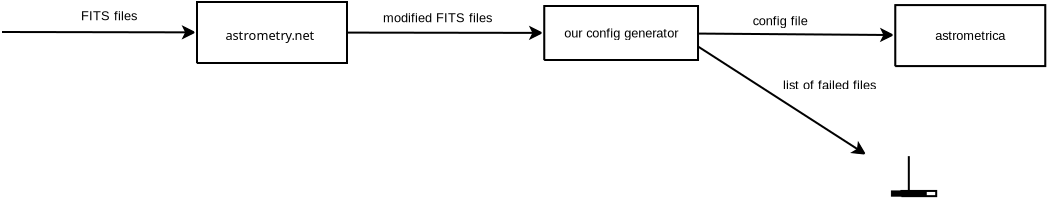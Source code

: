 <?xml version="1.0" encoding="UTF-8"?>
<dia:diagram xmlns:dia="http://www.lysator.liu.se/~alla/dia/">
  <dia:layer name="Background" visible="true" active="true">
    <dia:object type="Standard - Polygon" version="0" id="O0">
      <dia:attribute name="obj_pos">
        <dia:point val="18.45,14.6"/>
      </dia:attribute>
      <dia:attribute name="obj_bb">
        <dia:rectangle val="18.432,11.537;25.963,14.618"/>
      </dia:attribute>
      <dia:attribute name="poly_points">
        <dia:point val="18.45,14.6"/>
        <dia:point val="25.95,14.6"/>
        <dia:point val="25.95,11.55"/>
        <dia:point val="18.45,11.55"/>
        <dia:point val="18.45,14.6"/>
        <dia:point val="18.45,14.6"/>
      </dia:attribute>
      <dia:attribute name="line_width">
        <dia:real val="0.025"/>
      </dia:attribute>
      <dia:attribute name="show_background">
        <dia:boolean val="true"/>
      </dia:attribute>
    </dia:object>
    <dia:object type="Standard - PolyLine" version="0" id="O1">
      <dia:attribute name="obj_pos">
        <dia:point val="18.45,14.6"/>
      </dia:attribute>
      <dia:attribute name="obj_bb">
        <dia:rectangle val="18.4,11.5;26,14.671"/>
      </dia:attribute>
      <dia:attribute name="poly_points">
        <dia:point val="18.45,14.6"/>
        <dia:point val="25.95,14.6"/>
        <dia:point val="25.95,11.55"/>
        <dia:point val="18.45,11.55"/>
        <dia:point val="18.45,14.6"/>
        <dia:point val="18.45,14.6"/>
      </dia:attribute>
      <dia:attribute name="line_width">
        <dia:real val="0.1"/>
      </dia:attribute>
    </dia:object>
    <dia:object type="Standard - Text" version="1" id="O2">
      <dia:attribute name="obj_pos">
        <dia:point val="22.102,13.206"/>
      </dia:attribute>
      <dia:attribute name="obj_bb">
        <dia:rectangle val="19.762,12.832;24.442,13.579"/>
      </dia:attribute>
      <dia:attribute name="text">
        <dia:composite type="text">
          <dia:attribute name="string">
            <dia:string>#astrometry.net#</dia:string>
          </dia:attribute>
          <dia:attribute name="font">
            <dia:font family="sans" style="0" name="Helvetica"/>
          </dia:attribute>
          <dia:attribute name="height">
            <dia:real val="0.8"/>
          </dia:attribute>
          <dia:attribute name="pos">
            <dia:point val="22.102,13.427"/>
          </dia:attribute>
          <dia:attribute name="color">
            <dia:color val="#000000"/>
          </dia:attribute>
          <dia:attribute name="alignment">
            <dia:enum val="1"/>
          </dia:attribute>
        </dia:composite>
      </dia:attribute>
      <dia:attribute name="valign">
        <dia:enum val="2"/>
      </dia:attribute>
    </dia:object>
    <dia:object type="Standard - Polygon" version="0" id="O3">
      <dia:attribute name="obj_pos">
        <dia:point val="53.365,14.755"/>
      </dia:attribute>
      <dia:attribute name="obj_bb">
        <dia:rectangle val="53.347,11.692;60.878,14.773"/>
      </dia:attribute>
      <dia:attribute name="poly_points">
        <dia:point val="53.365,14.755"/>
        <dia:point val="60.865,14.755"/>
        <dia:point val="60.865,11.705"/>
        <dia:point val="53.365,11.705"/>
        <dia:point val="53.365,14.755"/>
        <dia:point val="53.365,14.755"/>
      </dia:attribute>
      <dia:attribute name="line_width">
        <dia:real val="0.025"/>
      </dia:attribute>
      <dia:attribute name="show_background">
        <dia:boolean val="true"/>
      </dia:attribute>
    </dia:object>
    <dia:object type="Standard - PolyLine" version="0" id="O4">
      <dia:attribute name="obj_pos">
        <dia:point val="53.365,14.755"/>
      </dia:attribute>
      <dia:attribute name="obj_bb">
        <dia:rectangle val="53.315,11.655;60.915,14.826"/>
      </dia:attribute>
      <dia:attribute name="poly_points">
        <dia:point val="53.365,14.755"/>
        <dia:point val="60.865,14.755"/>
        <dia:point val="60.865,11.705"/>
        <dia:point val="53.365,11.705"/>
        <dia:point val="53.365,14.755"/>
        <dia:point val="53.365,14.755"/>
      </dia:attribute>
      <dia:attribute name="line_width">
        <dia:real val="0.1"/>
      </dia:attribute>
    </dia:object>
    <dia:object type="Standard - Text" version="1" id="O5">
      <dia:attribute name="obj_pos">
        <dia:point val="57.115,13.23"/>
      </dia:attribute>
      <dia:attribute name="obj_bb">
        <dia:rectangle val="55.358,12.871;58.873,13.589"/>
      </dia:attribute>
      <dia:attribute name="text">
        <dia:composite type="text">
          <dia:attribute name="string">
            <dia:string>#astrometrica#</dia:string>
          </dia:attribute>
          <dia:attribute name="font">
            <dia:font family="Arial" style="0" name="Helvetica"/>
          </dia:attribute>
          <dia:attribute name="height">
            <dia:real val="0.8"/>
          </dia:attribute>
          <dia:attribute name="pos">
            <dia:point val="57.115,13.451"/>
          </dia:attribute>
          <dia:attribute name="color">
            <dia:color val="#000000"/>
          </dia:attribute>
          <dia:attribute name="alignment">
            <dia:enum val="1"/>
          </dia:attribute>
        </dia:composite>
      </dia:attribute>
      <dia:attribute name="valign">
        <dia:enum val="2"/>
      </dia:attribute>
      <dia:connections>
        <dia:connection handle="0" to="O3" connection="12"/>
      </dia:connections>
    </dia:object>
    <dia:object type="Standard - Polygon" version="0" id="O6">
      <dia:attribute name="obj_pos">
        <dia:point val="35.814,14.45"/>
      </dia:attribute>
      <dia:attribute name="obj_bb">
        <dia:rectangle val="35.796,11.737;43.514,14.468"/>
      </dia:attribute>
      <dia:attribute name="poly_points">
        <dia:point val="35.814,14.45"/>
        <dia:point val="43.501,14.45"/>
        <dia:point val="43.501,11.75"/>
        <dia:point val="35.814,11.75"/>
        <dia:point val="35.814,14.45"/>
        <dia:point val="35.814,14.45"/>
      </dia:attribute>
      <dia:attribute name="line_width">
        <dia:real val="0.025"/>
      </dia:attribute>
      <dia:attribute name="show_background">
        <dia:boolean val="true"/>
      </dia:attribute>
    </dia:object>
    <dia:object type="Standard - PolyLine" version="0" id="O7">
      <dia:attribute name="obj_pos">
        <dia:point val="35.814,14.45"/>
      </dia:attribute>
      <dia:attribute name="obj_bb">
        <dia:rectangle val="35.764,11.7;43.551,14.521"/>
      </dia:attribute>
      <dia:attribute name="poly_points">
        <dia:point val="35.814,14.45"/>
        <dia:point val="43.501,14.45"/>
        <dia:point val="43.501,11.75"/>
        <dia:point val="35.814,11.75"/>
        <dia:point val="35.814,14.45"/>
        <dia:point val="35.814,14.45"/>
      </dia:attribute>
      <dia:attribute name="line_width">
        <dia:real val="0.1"/>
      </dia:attribute>
    </dia:object>
    <dia:object type="Standard - Text" version="1" id="O8">
      <dia:attribute name="obj_pos">
        <dia:point val="39.657,13.1"/>
      </dia:attribute>
      <dia:attribute name="obj_bb">
        <dia:rectangle val="36.8,12.741;42.515,13.459"/>
      </dia:attribute>
      <dia:attribute name="text">
        <dia:composite type="text">
          <dia:attribute name="string">
            <dia:string>#our config generator#</dia:string>
          </dia:attribute>
          <dia:attribute name="font">
            <dia:font family="Arial" style="0" name="Helvetica"/>
          </dia:attribute>
          <dia:attribute name="height">
            <dia:real val="0.8"/>
          </dia:attribute>
          <dia:attribute name="pos">
            <dia:point val="39.657,13.321"/>
          </dia:attribute>
          <dia:attribute name="color">
            <dia:color val="#000000"/>
          </dia:attribute>
          <dia:attribute name="alignment">
            <dia:enum val="1"/>
          </dia:attribute>
        </dia:composite>
      </dia:attribute>
      <dia:attribute name="valign">
        <dia:enum val="2"/>
      </dia:attribute>
      <dia:connections>
        <dia:connection handle="0" to="O6" connection="12"/>
      </dia:connections>
    </dia:object>
    <dia:object type="Standard - Line" version="0" id="O9">
      <dia:attribute name="obj_pos">
        <dia:point val="26.0,13.08"/>
      </dia:attribute>
      <dia:attribute name="obj_bb">
        <dia:rectangle val="25.95,13.03;35.327,13.144"/>
      </dia:attribute>
      <dia:attribute name="conn_endpoints">
        <dia:point val="26.0,13.08"/>
        <dia:point val="35.277,13.094"/>
      </dia:attribute>
      <dia:attribute name="numcp">
        <dia:int val="1"/>
      </dia:attribute>
      <dia:attribute name="line_width">
        <dia:real val="0.1"/>
      </dia:attribute>
    </dia:object>
    <dia:object type="Standard - Polygon" version="0" id="O10">
      <dia:attribute name="obj_pos">
        <dia:point val="35.652,13.094"/>
      </dia:attribute>
      <dia:attribute name="obj_bb">
        <dia:rectangle val="35.123,12.815;35.668,13.372"/>
      </dia:attribute>
      <dia:attribute name="poly_points">
        <dia:point val="35.652,13.094"/>
        <dia:point val="35.151,13.344"/>
        <dia:point val="35.277,13.094"/>
        <dia:point val="35.152,12.844"/>
        <dia:point val="35.652,13.094"/>
      </dia:attribute>
      <dia:attribute name="line_width">
        <dia:real val="0.025"/>
      </dia:attribute>
      <dia:attribute name="inner_color">
        <dia:color val="#000000"/>
      </dia:attribute>
      <dia:attribute name="show_background">
        <dia:boolean val="true"/>
      </dia:attribute>
    </dia:object>
    <dia:object type="Standard - PolyLine" version="0" id="O11">
      <dia:attribute name="obj_pos">
        <dia:point val="35.652,13.094"/>
      </dia:attribute>
      <dia:attribute name="obj_bb">
        <dia:rectangle val="35.041,12.732;35.719,13.388"/>
      </dia:attribute>
      <dia:attribute name="poly_points">
        <dia:point val="35.652,13.094"/>
        <dia:point val="35.151,13.344"/>
        <dia:point val="35.277,13.094"/>
        <dia:point val="35.152,12.844"/>
        <dia:point val="35.652,13.094"/>
      </dia:attribute>
      <dia:attribute name="line_width">
        <dia:real val="0.1"/>
      </dia:attribute>
    </dia:object>
    <dia:object type="Standard - Text" version="1" id="O12">
      <dia:attribute name="obj_pos">
        <dia:point val="30.474,12.336"/>
      </dia:attribute>
      <dia:attribute name="obj_bb">
        <dia:rectangle val="27.828,11.977;33.12,12.694"/>
      </dia:attribute>
      <dia:attribute name="text">
        <dia:composite type="text">
          <dia:attribute name="string">
            <dia:string>#modified FITS files#</dia:string>
          </dia:attribute>
          <dia:attribute name="font">
            <dia:font family="Arial" style="0" name="Helvetica"/>
          </dia:attribute>
          <dia:attribute name="height">
            <dia:real val="0.8"/>
          </dia:attribute>
          <dia:attribute name="pos">
            <dia:point val="30.474,12.557"/>
          </dia:attribute>
          <dia:attribute name="color">
            <dia:color val="#000000"/>
          </dia:attribute>
          <dia:attribute name="alignment">
            <dia:enum val="1"/>
          </dia:attribute>
        </dia:composite>
      </dia:attribute>
      <dia:attribute name="valign">
        <dia:enum val="2"/>
      </dia:attribute>
    </dia:object>
    <dia:object type="Standard - Line" version="0" id="O13">
      <dia:attribute name="obj_pos">
        <dia:point val="8.7,13.05"/>
      </dia:attribute>
      <dia:attribute name="obj_bb">
        <dia:rectangle val="8.65,13.0;17.965,13.117"/>
      </dia:attribute>
      <dia:attribute name="conn_endpoints">
        <dia:point val="8.7,13.05"/>
        <dia:point val="17.915,13.067"/>
      </dia:attribute>
      <dia:attribute name="numcp">
        <dia:int val="1"/>
      </dia:attribute>
      <dia:attribute name="line_width">
        <dia:real val="0.1"/>
      </dia:attribute>
    </dia:object>
    <dia:object type="Standard - Polygon" version="0" id="O14">
      <dia:attribute name="obj_pos">
        <dia:point val="18.29,13.068"/>
      </dia:attribute>
      <dia:attribute name="obj_bb">
        <dia:rectangle val="17.761,12.788;18.306,13.345"/>
      </dia:attribute>
      <dia:attribute name="poly_points">
        <dia:point val="18.29,13.068"/>
        <dia:point val="17.789,13.317"/>
        <dia:point val="17.915,13.067"/>
        <dia:point val="17.79,12.817"/>
        <dia:point val="18.29,13.068"/>
      </dia:attribute>
      <dia:attribute name="line_width">
        <dia:real val="0.025"/>
      </dia:attribute>
      <dia:attribute name="inner_color">
        <dia:color val="#000000"/>
      </dia:attribute>
      <dia:attribute name="show_background">
        <dia:boolean val="true"/>
      </dia:attribute>
    </dia:object>
    <dia:object type="Standard - PolyLine" version="0" id="O15">
      <dia:attribute name="obj_pos">
        <dia:point val="18.29,13.068"/>
      </dia:attribute>
      <dia:attribute name="obj_bb">
        <dia:rectangle val="17.678,12.705;18.357,13.362"/>
      </dia:attribute>
      <dia:attribute name="poly_points">
        <dia:point val="18.29,13.068"/>
        <dia:point val="17.789,13.317"/>
        <dia:point val="17.915,13.067"/>
        <dia:point val="17.79,12.817"/>
        <dia:point val="18.29,13.068"/>
      </dia:attribute>
      <dia:attribute name="line_width">
        <dia:real val="0.1"/>
      </dia:attribute>
    </dia:object>
    <dia:object type="Standard - Text" version="1" id="O16">
      <dia:attribute name="obj_pos">
        <dia:point val="14.044,12.236"/>
      </dia:attribute>
      <dia:attribute name="obj_bb">
        <dia:rectangle val="12.694,11.877;15.394,12.594"/>
      </dia:attribute>
      <dia:attribute name="text">
        <dia:composite type="text">
          <dia:attribute name="string">
            <dia:string>#FITS files#</dia:string>
          </dia:attribute>
          <dia:attribute name="font">
            <dia:font family="Arial" style="0" name="Helvetica"/>
          </dia:attribute>
          <dia:attribute name="height">
            <dia:real val="0.8"/>
          </dia:attribute>
          <dia:attribute name="pos">
            <dia:point val="14.044,12.457"/>
          </dia:attribute>
          <dia:attribute name="color">
            <dia:color val="#000000"/>
          </dia:attribute>
          <dia:attribute name="alignment">
            <dia:enum val="1"/>
          </dia:attribute>
        </dia:composite>
      </dia:attribute>
      <dia:attribute name="valign">
        <dia:enum val="2"/>
      </dia:attribute>
    </dia:object>
    <dia:object type="Standard - Line" version="0" id="O17">
      <dia:attribute name="obj_pos">
        <dia:point val="43.551,13.129"/>
      </dia:attribute>
      <dia:attribute name="obj_bb">
        <dia:rectangle val="43.501,13.079;52.878,13.248"/>
      </dia:attribute>
      <dia:attribute name="conn_endpoints">
        <dia:point val="43.551,13.129"/>
        <dia:point val="52.828,13.198"/>
      </dia:attribute>
      <dia:attribute name="numcp">
        <dia:int val="1"/>
      </dia:attribute>
      <dia:attribute name="line_width">
        <dia:real val="0.1"/>
      </dia:attribute>
    </dia:object>
    <dia:object type="Standard - Polygon" version="0" id="O18">
      <dia:attribute name="obj_pos">
        <dia:point val="53.203,13.201"/>
      </dia:attribute>
      <dia:attribute name="obj_bb">
        <dia:rectangle val="52.673,12.918;53.219,13.475"/>
      </dia:attribute>
      <dia:attribute name="poly_points">
        <dia:point val="53.203,13.201"/>
        <dia:point val="52.701,13.447"/>
        <dia:point val="52.828,13.198"/>
        <dia:point val="52.705,12.947"/>
        <dia:point val="53.203,13.201"/>
      </dia:attribute>
      <dia:attribute name="line_width">
        <dia:real val="0.025"/>
      </dia:attribute>
      <dia:attribute name="inner_color">
        <dia:color val="#000000"/>
      </dia:attribute>
      <dia:attribute name="show_background">
        <dia:boolean val="true"/>
      </dia:attribute>
    </dia:object>
    <dia:object type="Standard - PolyLine" version="0" id="O19">
      <dia:attribute name="obj_pos">
        <dia:point val="53.203,13.201"/>
      </dia:attribute>
      <dia:attribute name="obj_bb">
        <dia:rectangle val="52.594,12.835;53.27,13.492"/>
      </dia:attribute>
      <dia:attribute name="poly_points">
        <dia:point val="53.203,13.201"/>
        <dia:point val="52.701,13.447"/>
        <dia:point val="52.828,13.198"/>
        <dia:point val="52.705,12.947"/>
        <dia:point val="53.203,13.201"/>
      </dia:attribute>
      <dia:attribute name="line_width">
        <dia:real val="0.1"/>
      </dia:attribute>
    </dia:object>
    <dia:object type="Standard - Text" version="1" id="O20">
      <dia:attribute name="obj_pos">
        <dia:point val="47.608,12.486"/>
      </dia:attribute>
      <dia:attribute name="obj_bb">
        <dia:rectangle val="46.258,12.127;48.959,12.844"/>
      </dia:attribute>
      <dia:attribute name="text">
        <dia:composite type="text">
          <dia:attribute name="string">
            <dia:string>#config file#</dia:string>
          </dia:attribute>
          <dia:attribute name="font">
            <dia:font family="Arial" style="0" name="Helvetica"/>
          </dia:attribute>
          <dia:attribute name="height">
            <dia:real val="0.8"/>
          </dia:attribute>
          <dia:attribute name="pos">
            <dia:point val="47.608,12.707"/>
          </dia:attribute>
          <dia:attribute name="color">
            <dia:color val="#000000"/>
          </dia:attribute>
          <dia:attribute name="alignment">
            <dia:enum val="1"/>
          </dia:attribute>
        </dia:composite>
      </dia:attribute>
      <dia:attribute name="valign">
        <dia:enum val="2"/>
      </dia:attribute>
    </dia:object>
    <dia:object type="Standard - Line" version="0" id="O21">
      <dia:attribute name="obj_pos">
        <dia:point val="43.501,13.775"/>
      </dia:attribute>
      <dia:attribute name="obj_bb">
        <dia:rectangle val="43.432,13.706;51.569,18.992"/>
      </dia:attribute>
      <dia:attribute name="conn_endpoints">
        <dia:point val="43.501,13.775"/>
        <dia:point val="51.5,18.923"/>
      </dia:attribute>
      <dia:attribute name="numcp">
        <dia:int val="1"/>
      </dia:attribute>
      <dia:attribute name="line_width">
        <dia:real val="0.1"/>
      </dia:attribute>
    </dia:object>
    <dia:object type="Standard - Polygon" version="0" id="O22">
      <dia:attribute name="obj_pos">
        <dia:point val="51.815,19.126"/>
      </dia:attribute>
      <dia:attribute name="obj_bb">
        <dia:rectangle val="51.22,18.606;51.833,19.142"/>
      </dia:attribute>
      <dia:attribute name="poly_points">
        <dia:point val="51.815,19.126"/>
        <dia:point val="51.259,19.066"/>
        <dia:point val="51.5,18.923"/>
        <dia:point val="51.53,18.645"/>
        <dia:point val="51.815,19.126"/>
      </dia:attribute>
      <dia:attribute name="line_width">
        <dia:real val="0.025"/>
      </dia:attribute>
      <dia:attribute name="inner_color">
        <dia:color val="#000000"/>
      </dia:attribute>
      <dia:attribute name="show_background">
        <dia:boolean val="true"/>
      </dia:attribute>
    </dia:object>
    <dia:object type="Standard - PolyLine" version="0" id="O23">
      <dia:attribute name="obj_pos">
        <dia:point val="51.815,19.126"/>
      </dia:attribute>
      <dia:attribute name="obj_bb">
        <dia:rectangle val="51.234,18.491;51.884,19.195"/>
      </dia:attribute>
      <dia:attribute name="poly_points">
        <dia:point val="51.815,19.126"/>
        <dia:point val="51.259,19.066"/>
        <dia:point val="51.5,18.923"/>
        <dia:point val="51.53,18.645"/>
        <dia:point val="51.815,19.126"/>
      </dia:attribute>
      <dia:attribute name="line_width">
        <dia:real val="0.1"/>
      </dia:attribute>
    </dia:object>
    <dia:object type="Standard - Text" version="1" id="O24">
      <dia:attribute name="obj_pos">
        <dia:point val="50.079,15.702"/>
      </dia:attribute>
      <dia:attribute name="obj_bb">
        <dia:rectangle val="47.823,15.344;52.335,16.061"/>
      </dia:attribute>
      <dia:attribute name="text">
        <dia:composite type="text">
          <dia:attribute name="string">
            <dia:string>#list of failed files#</dia:string>
          </dia:attribute>
          <dia:attribute name="font">
            <dia:font family="Arial" style="0" name="Helvetica"/>
          </dia:attribute>
          <dia:attribute name="height">
            <dia:real val="0.8"/>
          </dia:attribute>
          <dia:attribute name="pos">
            <dia:point val="50.079,15.924"/>
          </dia:attribute>
          <dia:attribute name="color">
            <dia:color val="#000000"/>
          </dia:attribute>
          <dia:attribute name="alignment">
            <dia:enum val="1"/>
          </dia:attribute>
        </dia:composite>
      </dia:attribute>
      <dia:attribute name="valign">
        <dia:enum val="2"/>
      </dia:attribute>
    </dia:object>
    <dia:object type="Standard - Polygon" version="0" id="O25">
      <dia:attribute name="obj_pos">
        <dia:point val="53.171,21.257"/>
      </dia:attribute>
      <dia:attribute name="obj_bb">
        <dia:rectangle val="53.153,20.984;54.923,21.275"/>
      </dia:attribute>
      <dia:attribute name="poly_points">
        <dia:point val="53.171,21.257"/>
        <dia:point val="54.91,21.257"/>
        <dia:point val="54.91,20.997"/>
        <dia:point val="53.171,20.997"/>
        <dia:point val="53.171,21.257"/>
        <dia:point val="53.171,21.257"/>
      </dia:attribute>
      <dia:attribute name="line_width">
        <dia:real val="0.025"/>
      </dia:attribute>
      <dia:attribute name="inner_color">
        <dia:color val="#000000"/>
      </dia:attribute>
      <dia:attribute name="show_background">
        <dia:boolean val="true"/>
      </dia:attribute>
    </dia:object>
    <dia:object type="Standard - PolyLine" version="0" id="O26">
      <dia:attribute name="obj_pos">
        <dia:point val="53.671,21.257"/>
      </dia:attribute>
      <dia:attribute name="obj_bb">
        <dia:rectangle val="53.621,20.947;55.46,21.328"/>
      </dia:attribute>
      <dia:attribute name="poly_points">
        <dia:point val="53.671,21.257"/>
        <dia:point val="55.41,21.257"/>
        <dia:point val="55.41,20.997"/>
        <dia:point val="53.671,20.997"/>
        <dia:point val="53.671,21.257"/>
        <dia:point val="53.671,21.257"/>
      </dia:attribute>
      <dia:attribute name="line_width">
        <dia:real val="0.1"/>
      </dia:attribute>
    </dia:object>
    <dia:object type="Standard - Line" version="0" id="O27">
      <dia:attribute name="obj_pos">
        <dia:point val="54.041,19.257"/>
      </dia:attribute>
      <dia:attribute name="obj_bb">
        <dia:rectangle val="53.991,19.207;54.091,21.047"/>
      </dia:attribute>
      <dia:attribute name="conn_endpoints">
        <dia:point val="54.041,19.257"/>
        <dia:point val="54.041,20.997"/>
      </dia:attribute>
      <dia:attribute name="numcp">
        <dia:int val="1"/>
      </dia:attribute>
      <dia:attribute name="line_width">
        <dia:real val="0.1"/>
      </dia:attribute>
    </dia:object>
  </dia:layer>
</dia:diagram>
